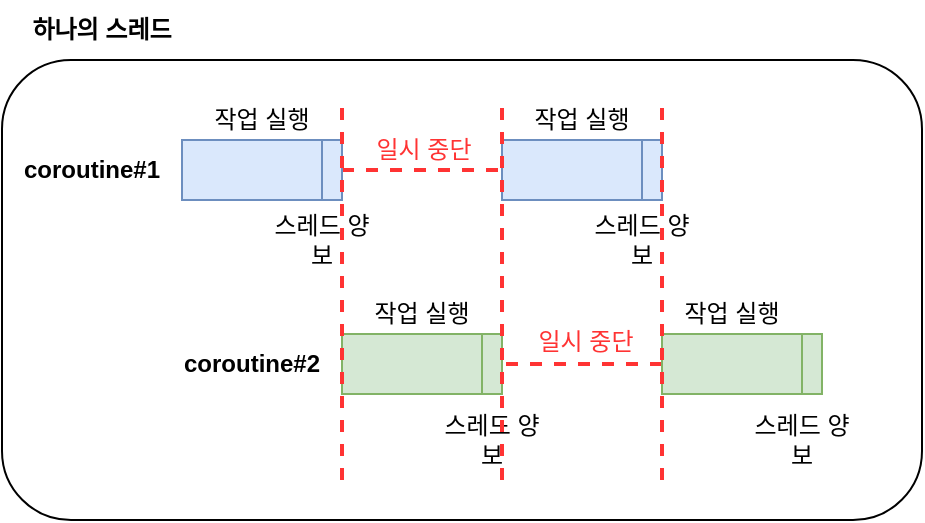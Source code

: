 <mxfile version="26.1.1">
  <diagram name="Page-1" id="sBqZjbgDSeKeAqcsY7Aq">
    <mxGraphModel dx="1114" dy="878" grid="1" gridSize="10" guides="1" tooltips="1" connect="1" arrows="1" fold="1" page="1" pageScale="1" pageWidth="827" pageHeight="1169" math="0" shadow="0">
      <root>
        <mxCell id="0" />
        <mxCell id="1" parent="0" />
        <mxCell id="R_BIN47knRA8koX7iSot-31" value="" style="rounded=1;whiteSpace=wrap;html=1;" vertex="1" parent="1">
          <mxGeometry x="50" y="60" width="460" height="230" as="geometry" />
        </mxCell>
        <mxCell id="R_BIN47knRA8koX7iSot-1" value="" style="rounded=0;whiteSpace=wrap;html=1;fillColor=#dae8fc;strokeColor=#6c8ebf;" vertex="1" parent="1">
          <mxGeometry x="140" y="100" width="70" height="30" as="geometry" />
        </mxCell>
        <mxCell id="R_BIN47knRA8koX7iSot-23" style="edgeStyle=orthogonalEdgeStyle;rounded=0;orthogonalLoop=1;jettySize=auto;html=1;entryX=0;entryY=0.5;entryDx=0;entryDy=0;endArrow=none;startFill=0;dashed=1;strokeColor=#FF3333;strokeWidth=2;" edge="1" parent="1" source="R_BIN47knRA8koX7iSot-2" target="R_BIN47knRA8koX7iSot-4">
          <mxGeometry relative="1" as="geometry" />
        </mxCell>
        <mxCell id="R_BIN47knRA8koX7iSot-2" value="" style="rounded=0;whiteSpace=wrap;html=1;fillColor=#d5e8d4;strokeColor=#82b366;" vertex="1" parent="1">
          <mxGeometry x="220" y="197" width="70" height="30" as="geometry" />
        </mxCell>
        <mxCell id="R_BIN47knRA8koX7iSot-3" value="" style="rounded=0;whiteSpace=wrap;html=1;fillColor=#dae8fc;strokeColor=#6c8ebf;" vertex="1" parent="1">
          <mxGeometry x="300" y="100" width="70" height="30" as="geometry" />
        </mxCell>
        <mxCell id="R_BIN47knRA8koX7iSot-4" value="" style="rounded=0;whiteSpace=wrap;html=1;fillColor=#d5e8d4;strokeColor=#82b366;" vertex="1" parent="1">
          <mxGeometry x="380" y="197" width="70" height="30" as="geometry" />
        </mxCell>
        <mxCell id="R_BIN47knRA8koX7iSot-22" style="edgeStyle=orthogonalEdgeStyle;rounded=0;orthogonalLoop=1;jettySize=auto;html=1;entryX=0;entryY=0.5;entryDx=0;entryDy=0;endArrow=none;startFill=0;dashed=1;strokeColor=#FF3333;strokeWidth=2;" edge="1" parent="1" source="R_BIN47knRA8koX7iSot-5" target="R_BIN47knRA8koX7iSot-3">
          <mxGeometry relative="1" as="geometry" />
        </mxCell>
        <mxCell id="R_BIN47knRA8koX7iSot-5" value="" style="rounded=0;whiteSpace=wrap;html=1;fillColor=#dae8fc;strokeColor=#6c8ebf;" vertex="1" parent="1">
          <mxGeometry x="210" y="100" width="10" height="30" as="geometry" />
        </mxCell>
        <mxCell id="R_BIN47knRA8koX7iSot-6" value="" style="rounded=0;whiteSpace=wrap;html=1;fillColor=#dae8fc;strokeColor=#6c8ebf;" vertex="1" parent="1">
          <mxGeometry x="370" y="100" width="10" height="30" as="geometry" />
        </mxCell>
        <mxCell id="R_BIN47knRA8koX7iSot-7" value="" style="rounded=0;whiteSpace=wrap;html=1;fillColor=#d5e8d4;strokeColor=#82b366;" vertex="1" parent="1">
          <mxGeometry x="290" y="197" width="10" height="30" as="geometry" />
        </mxCell>
        <mxCell id="R_BIN47knRA8koX7iSot-8" value="" style="rounded=0;whiteSpace=wrap;html=1;fillColor=#d5e8d4;strokeColor=#82b366;" vertex="1" parent="1">
          <mxGeometry x="450" y="197" width="10" height="30" as="geometry" />
        </mxCell>
        <mxCell id="R_BIN47knRA8koX7iSot-9" value="coroutine#1" style="text;html=1;align=center;verticalAlign=middle;whiteSpace=wrap;rounded=0;fontStyle=1" vertex="1" parent="1">
          <mxGeometry x="60" y="100" width="70" height="30" as="geometry" />
        </mxCell>
        <mxCell id="R_BIN47knRA8koX7iSot-10" value="coroutine#2" style="text;html=1;align=center;verticalAlign=middle;whiteSpace=wrap;rounded=0;fontStyle=1" vertex="1" parent="1">
          <mxGeometry x="140" y="197" width="70" height="30" as="geometry" />
        </mxCell>
        <mxCell id="R_BIN47knRA8koX7iSot-11" value="스레드 양보" style="text;html=1;align=center;verticalAlign=middle;whiteSpace=wrap;rounded=0;" vertex="1" parent="1">
          <mxGeometry x="180" y="140" width="60" height="20" as="geometry" />
        </mxCell>
        <mxCell id="R_BIN47knRA8koX7iSot-12" value="스레드 양보" style="text;html=1;align=center;verticalAlign=middle;whiteSpace=wrap;rounded=0;" vertex="1" parent="1">
          <mxGeometry x="340" y="140" width="60" height="20" as="geometry" />
        </mxCell>
        <mxCell id="R_BIN47knRA8koX7iSot-13" value="스레드 양보" style="text;html=1;align=center;verticalAlign=middle;whiteSpace=wrap;rounded=0;" vertex="1" parent="1">
          <mxGeometry x="420" y="240" width="60" height="20" as="geometry" />
        </mxCell>
        <mxCell id="R_BIN47knRA8koX7iSot-14" value="스레드 양보" style="text;html=1;align=center;verticalAlign=middle;whiteSpace=wrap;rounded=0;" vertex="1" parent="1">
          <mxGeometry x="265" y="240" width="60" height="20" as="geometry" />
        </mxCell>
        <mxCell id="R_BIN47knRA8koX7iSot-15" value="작업 실행" style="text;html=1;align=center;verticalAlign=middle;whiteSpace=wrap;rounded=0;" vertex="1" parent="1">
          <mxGeometry x="150" y="80" width="60" height="20" as="geometry" />
        </mxCell>
        <mxCell id="R_BIN47knRA8koX7iSot-16" value="작업 실행" style="text;html=1;align=center;verticalAlign=middle;whiteSpace=wrap;rounded=0;" vertex="1" parent="1">
          <mxGeometry x="310" y="80" width="60" height="20" as="geometry" />
        </mxCell>
        <mxCell id="R_BIN47knRA8koX7iSot-17" value="작업 실행" style="text;html=1;align=center;verticalAlign=middle;whiteSpace=wrap;rounded=0;" vertex="1" parent="1">
          <mxGeometry x="230" y="177" width="60" height="20" as="geometry" />
        </mxCell>
        <mxCell id="R_BIN47knRA8koX7iSot-18" value="작업 실행" style="text;html=1;align=center;verticalAlign=middle;whiteSpace=wrap;rounded=0;" vertex="1" parent="1">
          <mxGeometry x="385" y="177" width="60" height="20" as="geometry" />
        </mxCell>
        <mxCell id="R_BIN47knRA8koX7iSot-24" value="일시 중단" style="text;html=1;align=center;verticalAlign=middle;whiteSpace=wrap;rounded=0;fontColor=#FF3333;" vertex="1" parent="1">
          <mxGeometry x="231" y="90" width="60" height="30" as="geometry" />
        </mxCell>
        <mxCell id="R_BIN47knRA8koX7iSot-26" value="일시 중단" style="text;html=1;align=center;verticalAlign=middle;whiteSpace=wrap;rounded=0;fontColor=#FF3333;" vertex="1" parent="1">
          <mxGeometry x="312" y="186" width="60" height="30" as="geometry" />
        </mxCell>
        <mxCell id="R_BIN47knRA8koX7iSot-27" value="" style="endArrow=none;dashed=1;html=1;rounded=0;strokeColor=#FF3333;strokeWidth=2;" edge="1" parent="1">
          <mxGeometry width="50" height="50" relative="1" as="geometry">
            <mxPoint x="220" y="270" as="sourcePoint" />
            <mxPoint x="220" y="80" as="targetPoint" />
          </mxGeometry>
        </mxCell>
        <mxCell id="R_BIN47knRA8koX7iSot-28" value="" style="endArrow=none;dashed=1;html=1;rounded=0;strokeColor=#FF3333;strokeWidth=2;" edge="1" parent="1">
          <mxGeometry width="50" height="50" relative="1" as="geometry">
            <mxPoint x="300" y="270" as="sourcePoint" />
            <mxPoint x="300" y="80" as="targetPoint" />
          </mxGeometry>
        </mxCell>
        <mxCell id="R_BIN47knRA8koX7iSot-29" value="" style="endArrow=none;dashed=1;html=1;rounded=0;strokeColor=#FF3333;strokeWidth=2;" edge="1" parent="1">
          <mxGeometry width="50" height="50" relative="1" as="geometry">
            <mxPoint x="380" y="270" as="sourcePoint" />
            <mxPoint x="380" y="80" as="targetPoint" />
          </mxGeometry>
        </mxCell>
        <mxCell id="R_BIN47knRA8koX7iSot-32" value="하나의 스레드" style="text;html=1;align=center;verticalAlign=middle;whiteSpace=wrap;rounded=0;fontStyle=1" vertex="1" parent="1">
          <mxGeometry x="50" y="30" width="100" height="30" as="geometry" />
        </mxCell>
      </root>
    </mxGraphModel>
  </diagram>
</mxfile>
